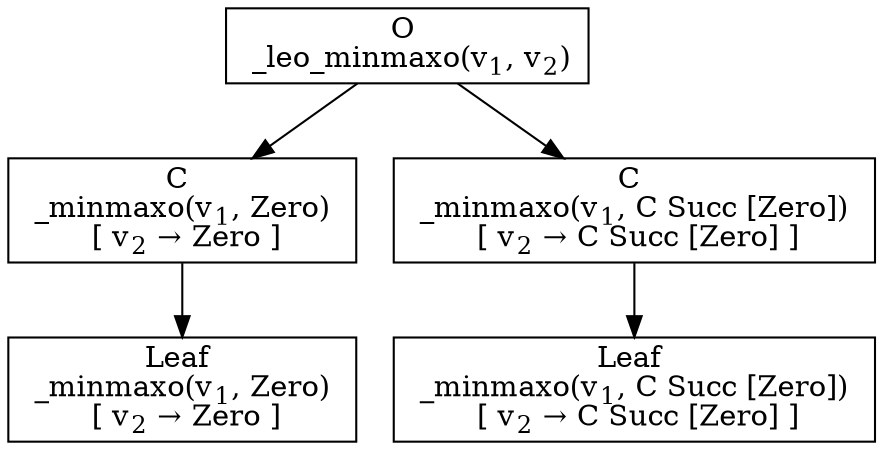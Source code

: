 digraph {
    graph [rankdir=TB
          ,bgcolor=transparent];
    node [shape=box
         ,fillcolor=white
         ,style=filled];
    0 [label=<O <BR/> _leo_minmaxo(v<SUB>1</SUB>, v<SUB>2</SUB>)>];
    1 [label=<C <BR/> _minmaxo(v<SUB>1</SUB>, Zero) <BR/>  [ v<SUB>2</SUB> &rarr; Zero ] >];
    2 [label=<C <BR/> _minmaxo(v<SUB>1</SUB>, C Succ [Zero]) <BR/>  [ v<SUB>2</SUB> &rarr; C Succ [Zero] ] >];
    3 [label=<Leaf <BR/> _minmaxo(v<SUB>1</SUB>, Zero) <BR/>  [ v<SUB>2</SUB> &rarr; Zero ] >];
    4 [label=<Leaf <BR/> _minmaxo(v<SUB>1</SUB>, C Succ [Zero]) <BR/>  [ v<SUB>2</SUB> &rarr; C Succ [Zero] ] >];
    0 -> 1 [label=""];
    0 -> 2 [label=""];
    1 -> 3 [label=""];
    2 -> 4 [label=""];
}